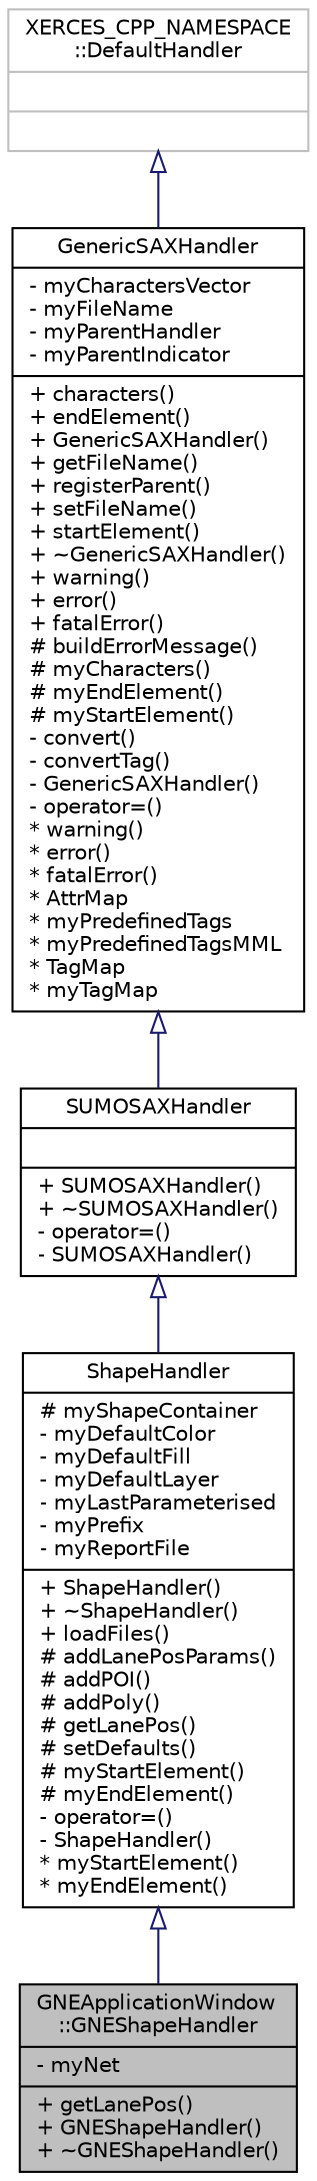 digraph "GNEApplicationWindow::GNEShapeHandler"
{
  edge [fontname="Helvetica",fontsize="10",labelfontname="Helvetica",labelfontsize="10"];
  node [fontname="Helvetica",fontsize="10",shape=record];
  Node0 [label="{GNEApplicationWindow\l::GNEShapeHandler\n|- myNet\l|+ getLanePos()\l+ GNEShapeHandler()\l+ ~GNEShapeHandler()\l}",height=0.2,width=0.4,color="black", fillcolor="grey75", style="filled", fontcolor="black"];
  Node1 -> Node0 [dir="back",color="midnightblue",fontsize="10",style="solid",arrowtail="onormal",fontname="Helvetica"];
  Node1 [label="{ShapeHandler\n|# myShapeContainer\l- myDefaultColor\l- myDefaultFill\l- myDefaultLayer\l- myLastParameterised\l- myPrefix\l- myReportFile\l|+ ShapeHandler()\l+ ~ShapeHandler()\l+ loadFiles()\l# addLanePosParams()\l# addPOI()\l# addPoly()\l# getLanePos()\l# setDefaults()\l# myStartElement()\l# myEndElement()\l- operator=()\l- ShapeHandler()\l* myStartElement()\l* myEndElement()\l}",height=0.2,width=0.4,color="black", fillcolor="white", style="filled",URL="$da/da2/class_shape_handler.html",tooltip="The XML-Handler for network loading. "];
  Node2 -> Node1 [dir="back",color="midnightblue",fontsize="10",style="solid",arrowtail="onormal",fontname="Helvetica"];
  Node2 [label="{SUMOSAXHandler\n||+ SUMOSAXHandler()\l+ ~SUMOSAXHandler()\l- operator=()\l- SUMOSAXHandler()\l}",height=0.2,width=0.4,color="black", fillcolor="white", style="filled",URL="$db/db8/class_s_u_m_o_s_a_x_handler.html",tooltip="SAX-handler base for SUMO-files. "];
  Node3 -> Node2 [dir="back",color="midnightblue",fontsize="10",style="solid",arrowtail="onormal",fontname="Helvetica"];
  Node3 [label="{GenericSAXHandler\n|- myCharactersVector\l- myFileName\l- myParentHandler\l- myParentIndicator\l|+ characters()\l+ endElement()\l+ GenericSAXHandler()\l+ getFileName()\l+ registerParent()\l+ setFileName()\l+ startElement()\l+ ~GenericSAXHandler()\l+ warning()\l+ error()\l+ fatalError()\l# buildErrorMessage()\l# myCharacters()\l# myEndElement()\l# myStartElement()\l- convert()\l- convertTag()\l- GenericSAXHandler()\l- operator=()\l* warning()\l* error()\l* fatalError()\l* AttrMap\l* myPredefinedTags\l* myPredefinedTagsMML\l* TagMap\l* myTagMap\l}",height=0.2,width=0.4,color="black", fillcolor="white", style="filled",URL="$da/da8/class_generic_s_a_x_handler.html",tooltip="A handler which converts occuring elements and attributes into enums. "];
  Node4 -> Node3 [dir="back",color="midnightblue",fontsize="10",style="solid",arrowtail="onormal",fontname="Helvetica"];
  Node4 [label="{XERCES_CPP_NAMESPACE\l::DefaultHandler\n||}",height=0.2,width=0.4,color="grey75", fillcolor="white", style="filled"];
}
